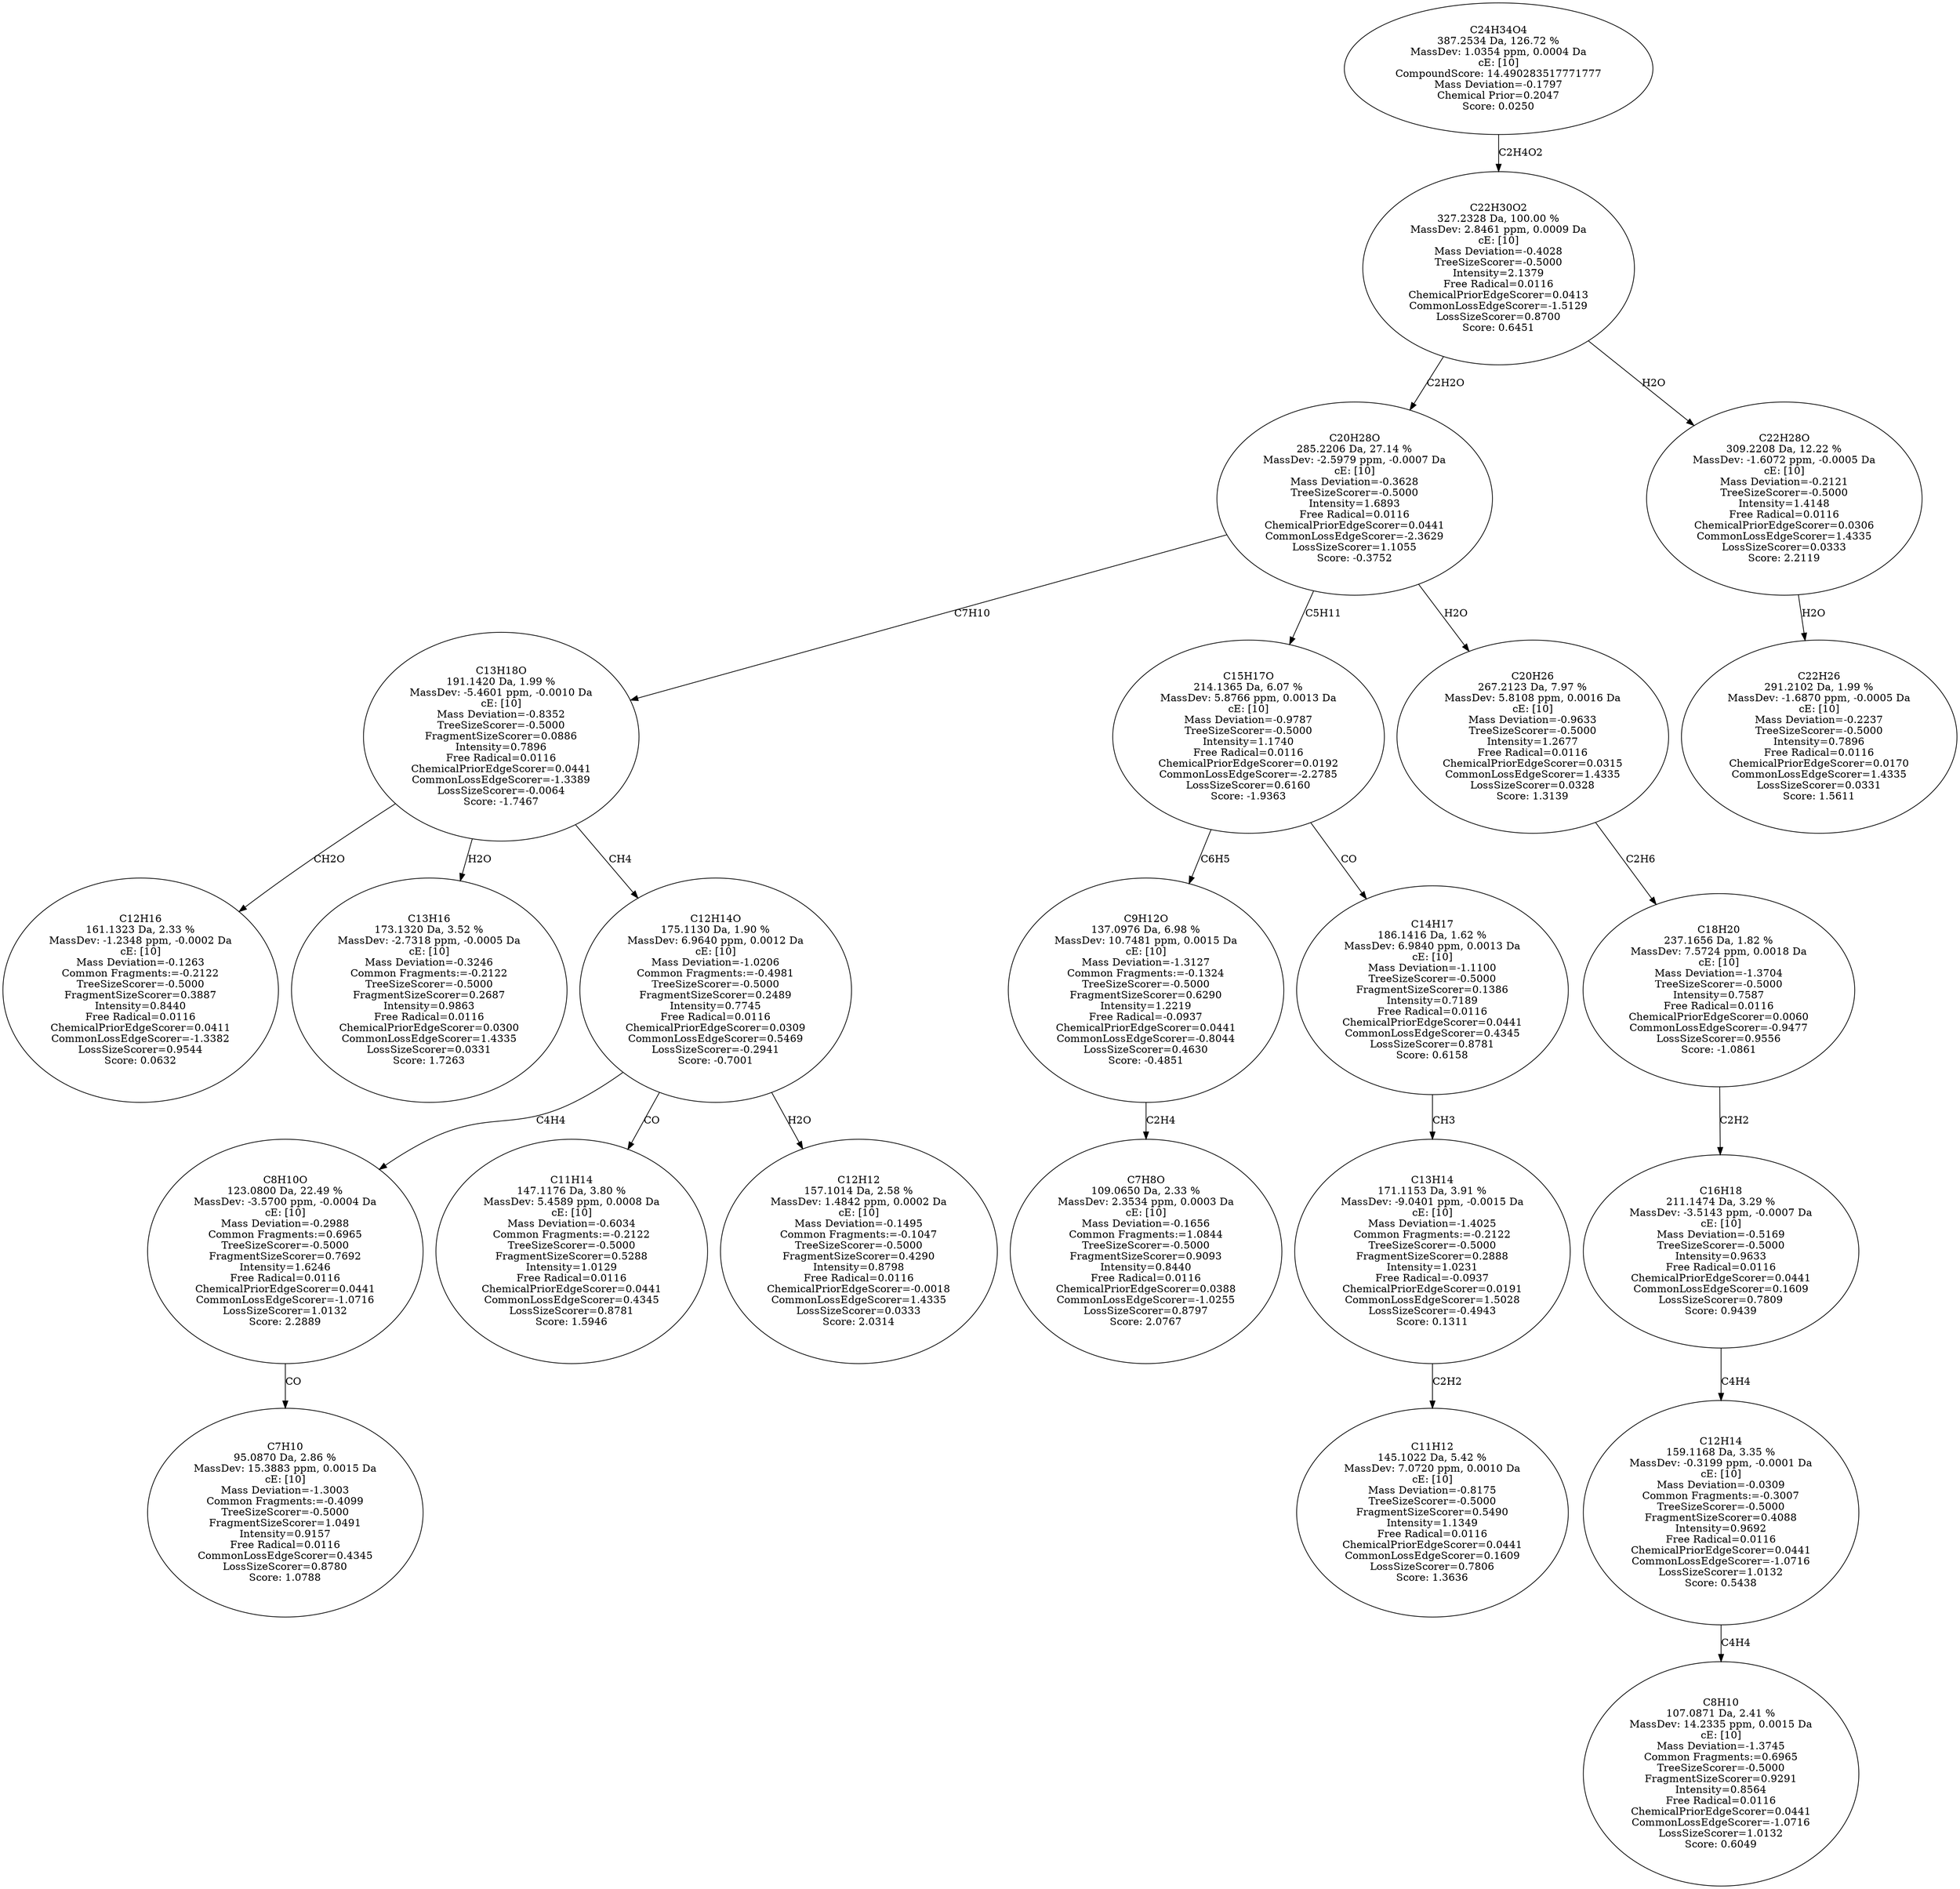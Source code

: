 strict digraph {
v1 [label="C12H16\n161.1323 Da, 2.33 %\nMassDev: -1.2348 ppm, -0.0002 Da\ncE: [10]\nMass Deviation=-0.1263\nCommon Fragments:=-0.2122\nTreeSizeScorer=-0.5000\nFragmentSizeScorer=0.3887\nIntensity=0.8440\nFree Radical=0.0116\nChemicalPriorEdgeScorer=0.0411\nCommonLossEdgeScorer=-1.3382\nLossSizeScorer=0.9544\nScore: 0.0632"];
v2 [label="C13H16\n173.1320 Da, 3.52 %\nMassDev: -2.7318 ppm, -0.0005 Da\ncE: [10]\nMass Deviation=-0.3246\nCommon Fragments:=-0.2122\nTreeSizeScorer=-0.5000\nFragmentSizeScorer=0.2687\nIntensity=0.9863\nFree Radical=0.0116\nChemicalPriorEdgeScorer=0.0300\nCommonLossEdgeScorer=1.4335\nLossSizeScorer=0.0331\nScore: 1.7263"];
v3 [label="C7H10\n95.0870 Da, 2.86 %\nMassDev: 15.3883 ppm, 0.0015 Da\ncE: [10]\nMass Deviation=-1.3003\nCommon Fragments:=-0.4099\nTreeSizeScorer=-0.5000\nFragmentSizeScorer=1.0491\nIntensity=0.9157\nFree Radical=0.0116\nCommonLossEdgeScorer=0.4345\nLossSizeScorer=0.8780\nScore: 1.0788"];
v4 [label="C8H10O\n123.0800 Da, 22.49 %\nMassDev: -3.5700 ppm, -0.0004 Da\ncE: [10]\nMass Deviation=-0.2988\nCommon Fragments:=0.6965\nTreeSizeScorer=-0.5000\nFragmentSizeScorer=0.7692\nIntensity=1.6246\nFree Radical=0.0116\nChemicalPriorEdgeScorer=0.0441\nCommonLossEdgeScorer=-1.0716\nLossSizeScorer=1.0132\nScore: 2.2889"];
v5 [label="C11H14\n147.1176 Da, 3.80 %\nMassDev: 5.4589 ppm, 0.0008 Da\ncE: [10]\nMass Deviation=-0.6034\nCommon Fragments:=-0.2122\nTreeSizeScorer=-0.5000\nFragmentSizeScorer=0.5288\nIntensity=1.0129\nFree Radical=0.0116\nChemicalPriorEdgeScorer=0.0441\nCommonLossEdgeScorer=0.4345\nLossSizeScorer=0.8781\nScore: 1.5946"];
v6 [label="C12H12\n157.1014 Da, 2.58 %\nMassDev: 1.4842 ppm, 0.0002 Da\ncE: [10]\nMass Deviation=-0.1495\nCommon Fragments:=-0.1047\nTreeSizeScorer=-0.5000\nFragmentSizeScorer=0.4290\nIntensity=0.8798\nFree Radical=0.0116\nChemicalPriorEdgeScorer=-0.0018\nCommonLossEdgeScorer=1.4335\nLossSizeScorer=0.0333\nScore: 2.0314"];
v7 [label="C12H14O\n175.1130 Da, 1.90 %\nMassDev: 6.9640 ppm, 0.0012 Da\ncE: [10]\nMass Deviation=-1.0206\nCommon Fragments:=-0.4981\nTreeSizeScorer=-0.5000\nFragmentSizeScorer=0.2489\nIntensity=0.7745\nFree Radical=0.0116\nChemicalPriorEdgeScorer=0.0309\nCommonLossEdgeScorer=0.5469\nLossSizeScorer=-0.2941\nScore: -0.7001"];
v8 [label="C13H18O\n191.1420 Da, 1.99 %\nMassDev: -5.4601 ppm, -0.0010 Da\ncE: [10]\nMass Deviation=-0.8352\nTreeSizeScorer=-0.5000\nFragmentSizeScorer=0.0886\nIntensity=0.7896\nFree Radical=0.0116\nChemicalPriorEdgeScorer=0.0441\nCommonLossEdgeScorer=-1.3389\nLossSizeScorer=-0.0064\nScore: -1.7467"];
v9 [label="C7H8O\n109.0650 Da, 2.33 %\nMassDev: 2.3534 ppm, 0.0003 Da\ncE: [10]\nMass Deviation=-0.1656\nCommon Fragments:=1.0844\nTreeSizeScorer=-0.5000\nFragmentSizeScorer=0.9093\nIntensity=0.8440\nFree Radical=0.0116\nChemicalPriorEdgeScorer=0.0388\nCommonLossEdgeScorer=-1.0255\nLossSizeScorer=0.8797\nScore: 2.0767"];
v10 [label="C9H12O\n137.0976 Da, 6.98 %\nMassDev: 10.7481 ppm, 0.0015 Da\ncE: [10]\nMass Deviation=-1.3127\nCommon Fragments:=-0.1324\nTreeSizeScorer=-0.5000\nFragmentSizeScorer=0.6290\nIntensity=1.2219\nFree Radical=-0.0937\nChemicalPriorEdgeScorer=0.0441\nCommonLossEdgeScorer=-0.8044\nLossSizeScorer=0.4630\nScore: -0.4851"];
v11 [label="C11H12\n145.1022 Da, 5.42 %\nMassDev: 7.0720 ppm, 0.0010 Da\ncE: [10]\nMass Deviation=-0.8175\nTreeSizeScorer=-0.5000\nFragmentSizeScorer=0.5490\nIntensity=1.1349\nFree Radical=0.0116\nChemicalPriorEdgeScorer=0.0441\nCommonLossEdgeScorer=0.1609\nLossSizeScorer=0.7806\nScore: 1.3636"];
v12 [label="C13H14\n171.1153 Da, 3.91 %\nMassDev: -9.0401 ppm, -0.0015 Da\ncE: [10]\nMass Deviation=-1.4025\nCommon Fragments:=-0.2122\nTreeSizeScorer=-0.5000\nFragmentSizeScorer=0.2888\nIntensity=1.0231\nFree Radical=-0.0937\nChemicalPriorEdgeScorer=0.0191\nCommonLossEdgeScorer=1.5028\nLossSizeScorer=-0.4943\nScore: 0.1311"];
v13 [label="C14H17\n186.1416 Da, 1.62 %\nMassDev: 6.9840 ppm, 0.0013 Da\ncE: [10]\nMass Deviation=-1.1100\nTreeSizeScorer=-0.5000\nFragmentSizeScorer=0.1386\nIntensity=0.7189\nFree Radical=0.0116\nChemicalPriorEdgeScorer=0.0441\nCommonLossEdgeScorer=0.4345\nLossSizeScorer=0.8781\nScore: 0.6158"];
v14 [label="C15H17O\n214.1365 Da, 6.07 %\nMassDev: 5.8766 ppm, 0.0013 Da\ncE: [10]\nMass Deviation=-0.9787\nTreeSizeScorer=-0.5000\nIntensity=1.1740\nFree Radical=0.0116\nChemicalPriorEdgeScorer=0.0192\nCommonLossEdgeScorer=-2.2785\nLossSizeScorer=0.6160\nScore: -1.9363"];
v15 [label="C8H10\n107.0871 Da, 2.41 %\nMassDev: 14.2335 ppm, 0.0015 Da\ncE: [10]\nMass Deviation=-1.3745\nCommon Fragments:=0.6965\nTreeSizeScorer=-0.5000\nFragmentSizeScorer=0.9291\nIntensity=0.8564\nFree Radical=0.0116\nChemicalPriorEdgeScorer=0.0441\nCommonLossEdgeScorer=-1.0716\nLossSizeScorer=1.0132\nScore: 0.6049"];
v16 [label="C12H14\n159.1168 Da, 3.35 %\nMassDev: -0.3199 ppm, -0.0001 Da\ncE: [10]\nMass Deviation=-0.0309\nCommon Fragments:=-0.3007\nTreeSizeScorer=-0.5000\nFragmentSizeScorer=0.4088\nIntensity=0.9692\nFree Radical=0.0116\nChemicalPriorEdgeScorer=0.0441\nCommonLossEdgeScorer=-1.0716\nLossSizeScorer=1.0132\nScore: 0.5438"];
v17 [label="C16H18\n211.1474 Da, 3.29 %\nMassDev: -3.5143 ppm, -0.0007 Da\ncE: [10]\nMass Deviation=-0.5169\nTreeSizeScorer=-0.5000\nIntensity=0.9633\nFree Radical=0.0116\nChemicalPriorEdgeScorer=0.0441\nCommonLossEdgeScorer=0.1609\nLossSizeScorer=0.7809\nScore: 0.9439"];
v18 [label="C18H20\n237.1656 Da, 1.82 %\nMassDev: 7.5724 ppm, 0.0018 Da\ncE: [10]\nMass Deviation=-1.3704\nTreeSizeScorer=-0.5000\nIntensity=0.7587\nFree Radical=0.0116\nChemicalPriorEdgeScorer=0.0060\nCommonLossEdgeScorer=-0.9477\nLossSizeScorer=0.9556\nScore: -1.0861"];
v19 [label="C20H26\n267.2123 Da, 7.97 %\nMassDev: 5.8108 ppm, 0.0016 Da\ncE: [10]\nMass Deviation=-0.9633\nTreeSizeScorer=-0.5000\nIntensity=1.2677\nFree Radical=0.0116\nChemicalPriorEdgeScorer=0.0315\nCommonLossEdgeScorer=1.4335\nLossSizeScorer=0.0328\nScore: 1.3139"];
v20 [label="C20H28O\n285.2206 Da, 27.14 %\nMassDev: -2.5979 ppm, -0.0007 Da\ncE: [10]\nMass Deviation=-0.3628\nTreeSizeScorer=-0.5000\nIntensity=1.6893\nFree Radical=0.0116\nChemicalPriorEdgeScorer=0.0441\nCommonLossEdgeScorer=-2.3629\nLossSizeScorer=1.1055\nScore: -0.3752"];
v21 [label="C22H26\n291.2102 Da, 1.99 %\nMassDev: -1.6870 ppm, -0.0005 Da\ncE: [10]\nMass Deviation=-0.2237\nTreeSizeScorer=-0.5000\nIntensity=0.7896\nFree Radical=0.0116\nChemicalPriorEdgeScorer=0.0170\nCommonLossEdgeScorer=1.4335\nLossSizeScorer=0.0331\nScore: 1.5611"];
v22 [label="C22H28O\n309.2208 Da, 12.22 %\nMassDev: -1.6072 ppm, -0.0005 Da\ncE: [10]\nMass Deviation=-0.2121\nTreeSizeScorer=-0.5000\nIntensity=1.4148\nFree Radical=0.0116\nChemicalPriorEdgeScorer=0.0306\nCommonLossEdgeScorer=1.4335\nLossSizeScorer=0.0333\nScore: 2.2119"];
v23 [label="C22H30O2\n327.2328 Da, 100.00 %\nMassDev: 2.8461 ppm, 0.0009 Da\ncE: [10]\nMass Deviation=-0.4028\nTreeSizeScorer=-0.5000\nIntensity=2.1379\nFree Radical=0.0116\nChemicalPriorEdgeScorer=0.0413\nCommonLossEdgeScorer=-1.5129\nLossSizeScorer=0.8700\nScore: 0.6451"];
v24 [label="C24H34O4\n387.2534 Da, 126.72 %\nMassDev: 1.0354 ppm, 0.0004 Da\ncE: [10]\nCompoundScore: 14.490283517771777\nMass Deviation=-0.1797\nChemical Prior=0.2047\nScore: 0.0250"];
v8 -> v1 [label="CH2O"];
v8 -> v2 [label="H2O"];
v4 -> v3 [label="CO"];
v7 -> v4 [label="C4H4"];
v7 -> v5 [label="CO"];
v7 -> v6 [label="H2O"];
v8 -> v7 [label="CH4"];
v20 -> v8 [label="C7H10"];
v10 -> v9 [label="C2H4"];
v14 -> v10 [label="C6H5"];
v12 -> v11 [label="C2H2"];
v13 -> v12 [label="CH3"];
v14 -> v13 [label="CO"];
v20 -> v14 [label="C5H11"];
v16 -> v15 [label="C4H4"];
v17 -> v16 [label="C4H4"];
v18 -> v17 [label="C2H2"];
v19 -> v18 [label="C2H6"];
v20 -> v19 [label="H2O"];
v23 -> v20 [label="C2H2O"];
v22 -> v21 [label="H2O"];
v23 -> v22 [label="H2O"];
v24 -> v23 [label="C2H4O2"];
}